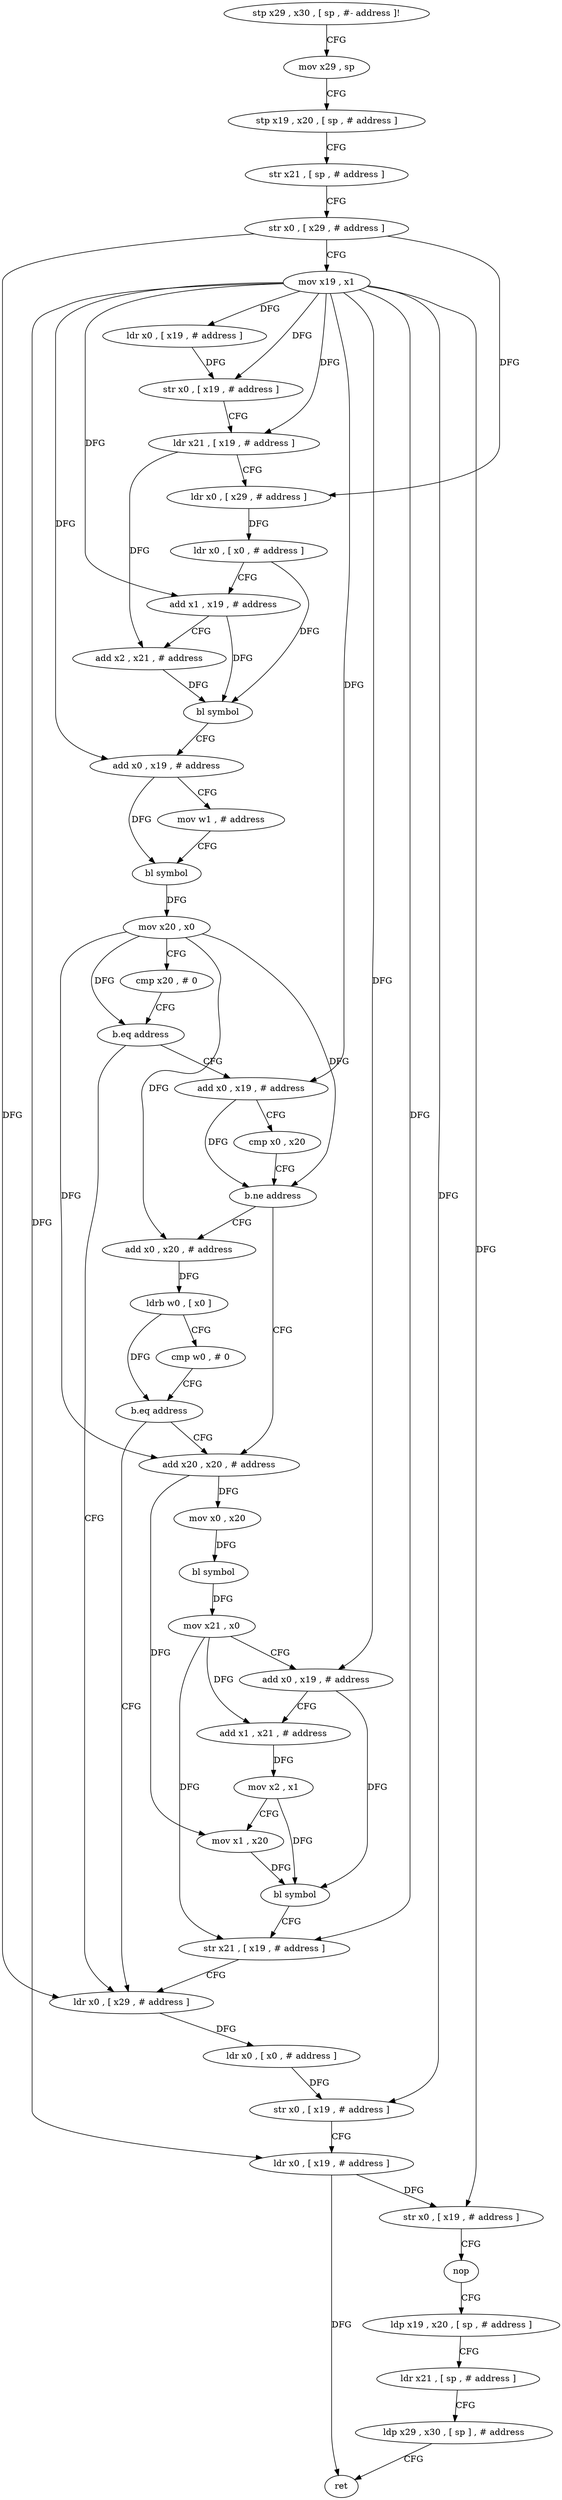 digraph "func" {
"4306624" [label = "stp x29 , x30 , [ sp , #- address ]!" ]
"4306628" [label = "mov x29 , sp" ]
"4306632" [label = "stp x19 , x20 , [ sp , # address ]" ]
"4306636" [label = "str x21 , [ sp , # address ]" ]
"4306640" [label = "str x0 , [ x29 , # address ]" ]
"4306644" [label = "mov x19 , x1" ]
"4306648" [label = "ldr x0 , [ x19 , # address ]" ]
"4306652" [label = "str x0 , [ x19 , # address ]" ]
"4306656" [label = "ldr x21 , [ x19 , # address ]" ]
"4306660" [label = "ldr x0 , [ x29 , # address ]" ]
"4306664" [label = "ldr x0 , [ x0 , # address ]" ]
"4306668" [label = "add x1 , x19 , # address" ]
"4306672" [label = "add x2 , x21 , # address" ]
"4306676" [label = "bl symbol" ]
"4306680" [label = "add x0 , x19 , # address" ]
"4306684" [label = "mov w1 , # address" ]
"4306688" [label = "bl symbol" ]
"4306692" [label = "mov x20 , x0" ]
"4306696" [label = "cmp x20 , # 0" ]
"4306700" [label = "b.eq address" ]
"4306772" [label = "ldr x0 , [ x29 , # address ]" ]
"4306704" [label = "add x0 , x19 , # address" ]
"4306776" [label = "ldr x0 , [ x0 , # address ]" ]
"4306780" [label = "str x0 , [ x19 , # address ]" ]
"4306784" [label = "ldr x0 , [ x19 , # address ]" ]
"4306788" [label = "str x0 , [ x19 , # address ]" ]
"4306792" [label = "nop" ]
"4306796" [label = "ldp x19 , x20 , [ sp , # address ]" ]
"4306800" [label = "ldr x21 , [ sp , # address ]" ]
"4306804" [label = "ldp x29 , x30 , [ sp ] , # address" ]
"4306808" [label = "ret" ]
"4306708" [label = "cmp x0 , x20" ]
"4306712" [label = "b.ne address" ]
"4306732" [label = "add x20 , x20 , # address" ]
"4306716" [label = "add x0 , x20 , # address" ]
"4306736" [label = "mov x0 , x20" ]
"4306740" [label = "bl symbol" ]
"4306744" [label = "mov x21 , x0" ]
"4306748" [label = "add x0 , x19 , # address" ]
"4306752" [label = "add x1 , x21 , # address" ]
"4306756" [label = "mov x2 , x1" ]
"4306760" [label = "mov x1 , x20" ]
"4306764" [label = "bl symbol" ]
"4306768" [label = "str x21 , [ x19 , # address ]" ]
"4306720" [label = "ldrb w0 , [ x0 ]" ]
"4306724" [label = "cmp w0 , # 0" ]
"4306728" [label = "b.eq address" ]
"4306624" -> "4306628" [ label = "CFG" ]
"4306628" -> "4306632" [ label = "CFG" ]
"4306632" -> "4306636" [ label = "CFG" ]
"4306636" -> "4306640" [ label = "CFG" ]
"4306640" -> "4306644" [ label = "CFG" ]
"4306640" -> "4306660" [ label = "DFG" ]
"4306640" -> "4306772" [ label = "DFG" ]
"4306644" -> "4306648" [ label = "DFG" ]
"4306644" -> "4306652" [ label = "DFG" ]
"4306644" -> "4306656" [ label = "DFG" ]
"4306644" -> "4306668" [ label = "DFG" ]
"4306644" -> "4306680" [ label = "DFG" ]
"4306644" -> "4306780" [ label = "DFG" ]
"4306644" -> "4306784" [ label = "DFG" ]
"4306644" -> "4306788" [ label = "DFG" ]
"4306644" -> "4306704" [ label = "DFG" ]
"4306644" -> "4306748" [ label = "DFG" ]
"4306644" -> "4306768" [ label = "DFG" ]
"4306648" -> "4306652" [ label = "DFG" ]
"4306652" -> "4306656" [ label = "CFG" ]
"4306656" -> "4306660" [ label = "CFG" ]
"4306656" -> "4306672" [ label = "DFG" ]
"4306660" -> "4306664" [ label = "DFG" ]
"4306664" -> "4306668" [ label = "CFG" ]
"4306664" -> "4306676" [ label = "DFG" ]
"4306668" -> "4306672" [ label = "CFG" ]
"4306668" -> "4306676" [ label = "DFG" ]
"4306672" -> "4306676" [ label = "DFG" ]
"4306676" -> "4306680" [ label = "CFG" ]
"4306680" -> "4306684" [ label = "CFG" ]
"4306680" -> "4306688" [ label = "DFG" ]
"4306684" -> "4306688" [ label = "CFG" ]
"4306688" -> "4306692" [ label = "DFG" ]
"4306692" -> "4306696" [ label = "CFG" ]
"4306692" -> "4306700" [ label = "DFG" ]
"4306692" -> "4306712" [ label = "DFG" ]
"4306692" -> "4306732" [ label = "DFG" ]
"4306692" -> "4306716" [ label = "DFG" ]
"4306696" -> "4306700" [ label = "CFG" ]
"4306700" -> "4306772" [ label = "CFG" ]
"4306700" -> "4306704" [ label = "CFG" ]
"4306772" -> "4306776" [ label = "DFG" ]
"4306704" -> "4306708" [ label = "CFG" ]
"4306704" -> "4306712" [ label = "DFG" ]
"4306776" -> "4306780" [ label = "DFG" ]
"4306780" -> "4306784" [ label = "CFG" ]
"4306784" -> "4306788" [ label = "DFG" ]
"4306784" -> "4306808" [ label = "DFG" ]
"4306788" -> "4306792" [ label = "CFG" ]
"4306792" -> "4306796" [ label = "CFG" ]
"4306796" -> "4306800" [ label = "CFG" ]
"4306800" -> "4306804" [ label = "CFG" ]
"4306804" -> "4306808" [ label = "CFG" ]
"4306708" -> "4306712" [ label = "CFG" ]
"4306712" -> "4306732" [ label = "CFG" ]
"4306712" -> "4306716" [ label = "CFG" ]
"4306732" -> "4306736" [ label = "DFG" ]
"4306732" -> "4306760" [ label = "DFG" ]
"4306716" -> "4306720" [ label = "DFG" ]
"4306736" -> "4306740" [ label = "DFG" ]
"4306740" -> "4306744" [ label = "DFG" ]
"4306744" -> "4306748" [ label = "CFG" ]
"4306744" -> "4306752" [ label = "DFG" ]
"4306744" -> "4306768" [ label = "DFG" ]
"4306748" -> "4306752" [ label = "CFG" ]
"4306748" -> "4306764" [ label = "DFG" ]
"4306752" -> "4306756" [ label = "DFG" ]
"4306756" -> "4306760" [ label = "CFG" ]
"4306756" -> "4306764" [ label = "DFG" ]
"4306760" -> "4306764" [ label = "DFG" ]
"4306764" -> "4306768" [ label = "CFG" ]
"4306768" -> "4306772" [ label = "CFG" ]
"4306720" -> "4306724" [ label = "CFG" ]
"4306720" -> "4306728" [ label = "DFG" ]
"4306724" -> "4306728" [ label = "CFG" ]
"4306728" -> "4306772" [ label = "CFG" ]
"4306728" -> "4306732" [ label = "CFG" ]
}
